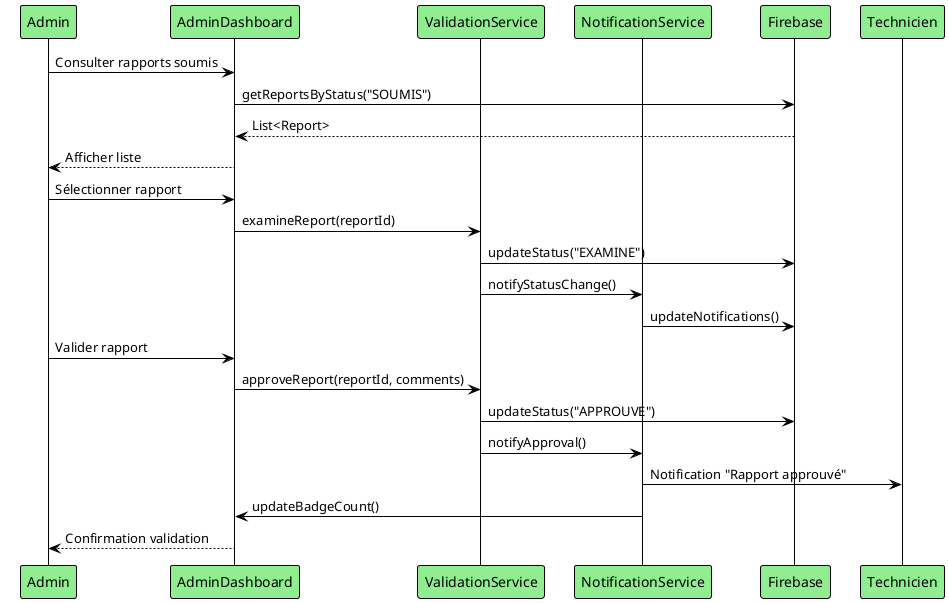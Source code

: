 @startuml
!theme plain
skinparam participant {
  BackgroundColor lightgreen
  BorderColor black
}

participant "Admin" as A
participant "AdminDashboard" as AD
participant "ValidationService" as VS
participant "NotificationService" as NS
participant "Firebase" as FB
participant "Technicien" as T

A -> AD: Consulter rapports soumis
AD -> FB: getReportsByStatus("SOUMIS")
FB --> AD: List<Report>
AD --> A: Afficher liste

A -> AD: Sélectionner rapport
AD -> VS: examineReport(reportId)
VS -> FB: updateStatus("EXAMINE")
VS -> NS: notifyStatusChange()
NS -> FB: updateNotifications()

A -> AD: Valider rapport
AD -> VS: approveReport(reportId, comments)
VS -> FB: updateStatus("APPROUVE")
VS -> NS: notifyApproval()
NS -> T: Notification "Rapport approuvé"
NS -> AD: updateBadgeCount()
AD --> A: Confirmation validation

@enduml
